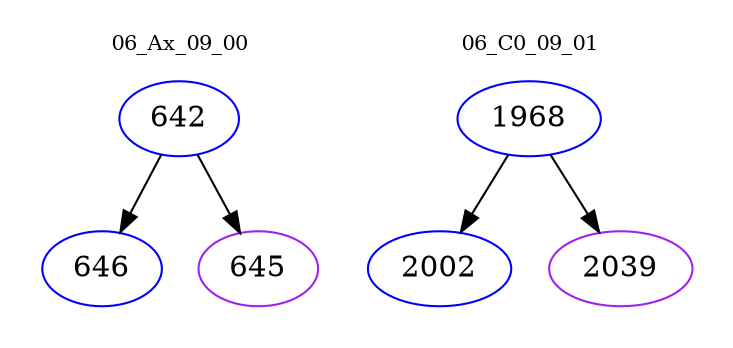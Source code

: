 digraph{
subgraph cluster_0 {
color = white
label = "06_Ax_09_00";
fontsize=10;
T0_642 [label="642", color="blue"]
T0_642 -> T0_646 [color="black"]
T0_646 [label="646", color="blue"]
T0_642 -> T0_645 [color="black"]
T0_645 [label="645", color="purple"]
}
subgraph cluster_1 {
color = white
label = "06_C0_09_01";
fontsize=10;
T1_1968 [label="1968", color="blue"]
T1_1968 -> T1_2002 [color="black"]
T1_2002 [label="2002", color="blue"]
T1_1968 -> T1_2039 [color="black"]
T1_2039 [label="2039", color="purple"]
}
}
